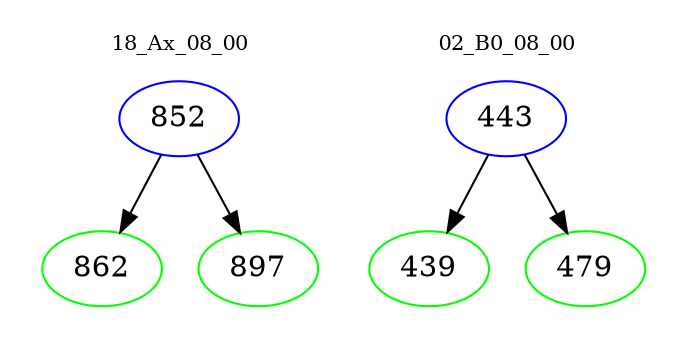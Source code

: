 digraph{
subgraph cluster_0 {
color = white
label = "18_Ax_08_00";
fontsize=10;
T0_852 [label="852", color="blue"]
T0_852 -> T0_862 [color="black"]
T0_862 [label="862", color="green"]
T0_852 -> T0_897 [color="black"]
T0_897 [label="897", color="green"]
}
subgraph cluster_1 {
color = white
label = "02_B0_08_00";
fontsize=10;
T1_443 [label="443", color="blue"]
T1_443 -> T1_439 [color="black"]
T1_439 [label="439", color="green"]
T1_443 -> T1_479 [color="black"]
T1_479 [label="479", color="green"]
}
}
